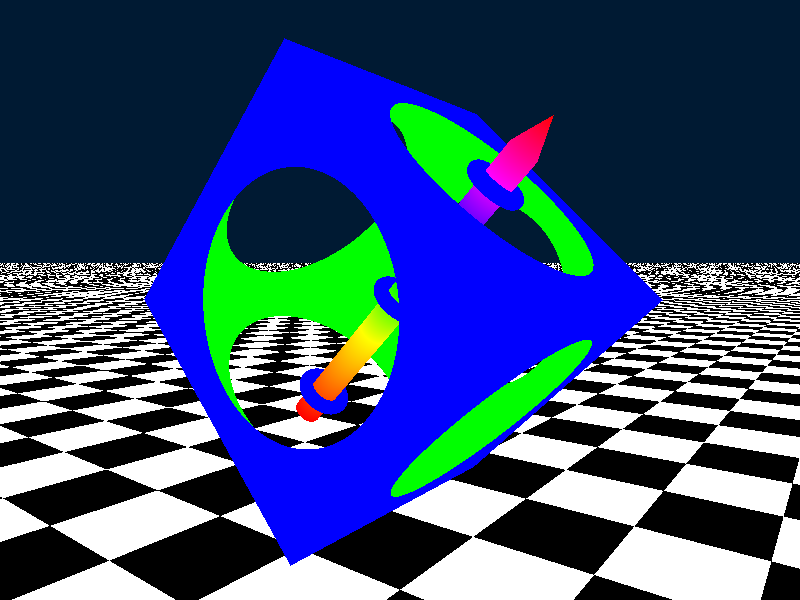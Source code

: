 /*************************************************************************
 * Copyright (C) 2009-2010 Tavian Barnes <tavianator@gmail.com>          *
 *                                                                       *
 * This file is part of The Dimension Test Suite.                        *
 *                                                                       *
 * The Dimension Test Suite is free software; you can redistribute it    *
 * and/or modify it under the terms of the GNU General Public License as *
 * published by the Free Software Foundation; either version 3 of the    *
 * License, or (at your option) any later version.                       *
 *                                                                       *
 * The Dimension Test Suite is distributed in the hope that it will be   *
 * useful, but WITHOUT ANY WARRANTY; without even the implied warranty   *
 * of MERCHANTABILITY or FITNESS FOR A PARTICULAR PURPOSE.  See the GNU  *
 * General Public License for more details.                              *
 *                                                                       *
 * You should have received a copy of the GNU General Public License     *
 * along with this program.  If not, see <http://www.gnu.org/licenses/>. *
 *************************************************************************/

// Render demo scene

camera {
  perspective
  location <0, 0.25, -4>
  right    x*image_width/image_height
  look_at  <0, 0, 0>

  rotate   53*y
}

background {
  color rgbf <0, 0.1, 0.2, 0.1>
}

light_source {
  <-15, 20, 10>, color rgb <1, 1, 1>
}

difference {
  box {
    <-1, -1, -1>, <1, 1, 1>

    rotate 45*x

    texture {
      pigment {
        color rgbft <0, 0, 1, 0.25, 0.5>
      }
      finish {
        reflection { 0.5 }
      }
    }

    interior {
      ior 1.1
    }
  }

  sphere {
    <0, 0, 0>, 1.25

    texture {
      pigment {
        color rgb <0, 1, 0>
      }
      finish {
        phong 0.2
        phong_size 40.0
      }
    }
  }
}

union {
  cylinder {
    -1.25*y, 1.25*y, 0.1
  }
  cone {
    1.25*y, 0.1, 1.5*y, 0
    open
  }

  pigment {
    gradient y
    color_map {
      [0    color rgb <1, 0, 0>]
      [1/6  color rgb <1, 0.5, 0>]
      [2/6  color rgb <1, 1, 0>]
      [3/6  color rgb <0, 1, 0>]
      [4/6  color rgb <0, 0, 1>]
      [5/6  color rgb <1, 0, 1>]
      [1    color rgb <1, 0, 0>]
    }
    scale <1, 2.75, 1>
    translate -1.25*y
  }
  rotate -45*x
}

union {
  torus {
    0.15, 0.05
    translate -y
  }
  torus {
    0.15, 0.05
  }
  torus {
    0.15, 0.05
    translate y
  }

  pigment {
    color rgb <0, 0, 1>
  }
  finish {
    ambient 1
  }
  rotate -45*x
}

plane {
  y, -2
  pigment {
    checker color rgb 0, color rgb 1
  }
}
